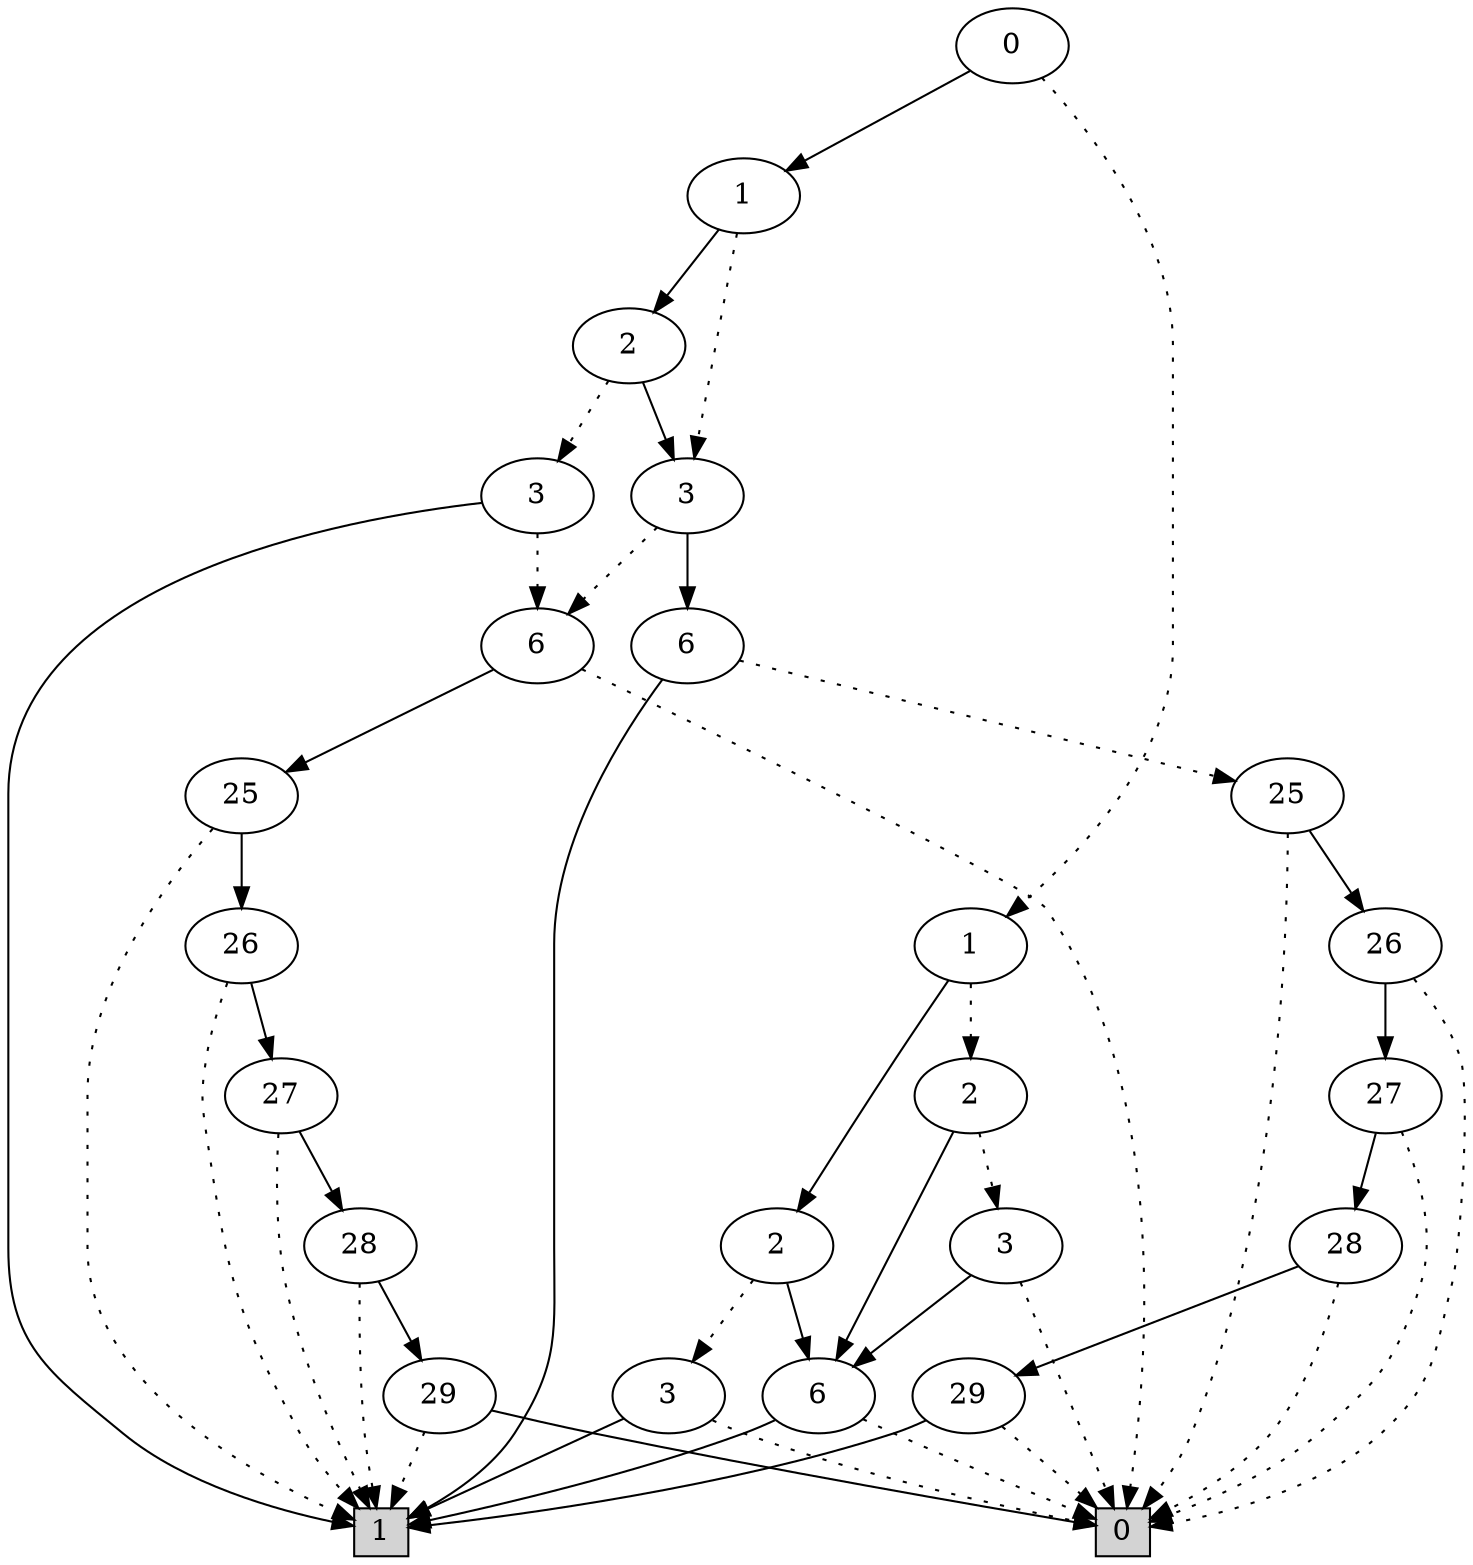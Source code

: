 digraph G {
0 [shape=box, label="0", style=filled, shape=box, height=0.3, width=0.3];
1 [shape=box, label="1", style=filled, shape=box, height=0.3, width=0.3];
45358 [label="0"];
45358 -> 45352 [style=dotted];
45358 -> 45357 [style=filled];
45352 [label="1"];
45352 -> 45325 [style=dotted];
45352 -> 45351 [style=filled];
45325 [label="2"];
45325 -> 45324 [style=dotted];
45325 -> 14 [style=filled];
45324 [label="3"];
45324 -> 0 [style=dotted];
45324 -> 14 [style=filled];
14 [label="6"];
14 -> 0 [style=dotted];
14 -> 1 [style=filled];
45351 [label="2"];
45351 -> 8 [style=dotted];
45351 -> 14 [style=filled];
8 [label="3"];
8 -> 0 [style=dotted];
8 -> 1 [style=filled];
45357 [label="1"];
45357 -> 45354 [style=dotted];
45357 -> 45356 [style=filled];
45354 [label="3"];
45354 -> 45326 [style=dotted];
45354 -> 45353 [style=filled];
45326 [label="6"];
45326 -> 0 [style=dotted];
45326 -> 1624 [style=filled];
1624 [label="25"];
1624 -> 1 [style=dotted];
1624 -> 1623 [style=filled];
1623 [label="26"];
1623 -> 1 [style=dotted];
1623 -> 1622 [style=filled];
1622 [label="27"];
1622 -> 1 [style=dotted];
1622 -> 1468 [style=filled];
1468 [label="28"];
1468 -> 1 [style=dotted];
1468 -> 61 [style=filled];
61 [label="29"];
61 -> 1 [style=dotted];
61 -> 0 [style=filled];
45353 [label="6"];
45353 -> 1621 [style=dotted];
45353 -> 1 [style=filled];
1621 [label="25"];
1621 -> 0 [style=dotted];
1621 -> 1620 [style=filled];
1620 [label="26"];
1620 -> 0 [style=dotted];
1620 -> 1619 [style=filled];
1619 [label="27"];
1619 -> 0 [style=dotted];
1619 -> 1464 [style=filled];
1464 [label="28"];
1464 -> 0 [style=dotted];
1464 -> 60 [style=filled];
60 [label="29"];
60 -> 0 [style=dotted];
60 -> 1 [style=filled];
45356 [label="2"];
45356 -> 45355 [style=dotted];
45356 -> 45354 [style=filled];
45355 [label="3"];
45355 -> 45326 [style=dotted];
45355 -> 1 [style=filled];
}
